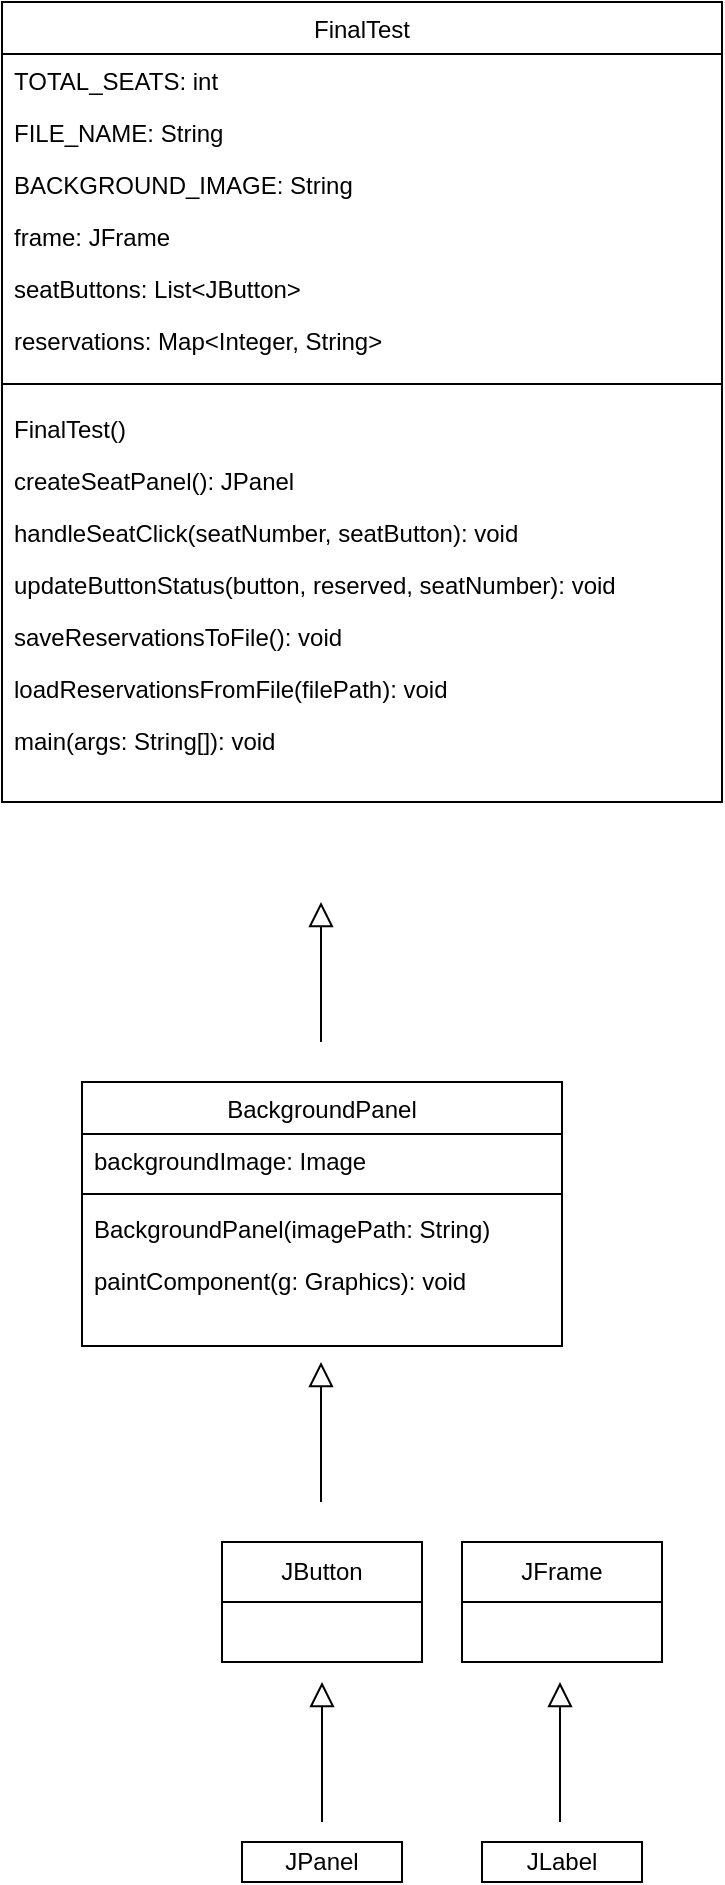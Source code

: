 <mxfile version="25.0.3">
  <diagram id="C5RBs43oDa-KdzZeNtuy" name="Page-1">
    <mxGraphModel dx="901" dy="594" grid="1" gridSize="10" guides="0" tooltips="1" connect="1" arrows="0" fold="1" page="1" pageScale="1" pageWidth="827" pageHeight="1169" math="0" shadow="0">
      <root>
        <mxCell id="WIyWlLk6GJQsqaUBKTNV-0" />
        <mxCell id="WIyWlLk6GJQsqaUBKTNV-1" parent="WIyWlLk6GJQsqaUBKTNV-0" />
        <mxCell id="zkfFHV4jXpPFQw0GAbJ--12" value="" style="endArrow=block;endSize=10;endFill=0;shadow=0;strokeWidth=1;rounded=0;curved=0;edgeStyle=elbowEdgeStyle;elbow=vertical;" parent="WIyWlLk6GJQsqaUBKTNV-1" edge="1">
          <mxGeometry width="160" relative="1" as="geometry">
            <mxPoint x="319.5" y="790" as="sourcePoint" />
            <mxPoint x="319.5" y="720" as="targetPoint" />
          </mxGeometry>
        </mxCell>
        <mxCell id="zkfFHV4jXpPFQw0GAbJ--16" value="" style="endArrow=block;endSize=10;endFill=0;shadow=0;strokeWidth=1;rounded=0;curved=0;edgeStyle=elbowEdgeStyle;elbow=vertical;" parent="WIyWlLk6GJQsqaUBKTNV-1" edge="1">
          <mxGeometry width="160" relative="1" as="geometry">
            <mxPoint x="439" y="950" as="sourcePoint" />
            <mxPoint x="439" y="880" as="targetPoint" />
          </mxGeometry>
        </mxCell>
        <mxCell id="zkfFHV4jXpPFQw0GAbJ--17" value="BackgroundPanel              " style="swimlane;fontStyle=0;align=center;verticalAlign=top;childLayout=stackLayout;horizontal=1;startSize=26;horizontalStack=0;resizeParent=1;resizeLast=0;collapsible=1;marginBottom=0;rounded=0;shadow=0;strokeWidth=1;" parent="WIyWlLk6GJQsqaUBKTNV-1" vertex="1">
          <mxGeometry x="200" y="580" width="240" height="132" as="geometry">
            <mxRectangle x="550" y="140" width="160" height="26" as="alternateBounds" />
          </mxGeometry>
        </mxCell>
        <mxCell id="zkfFHV4jXpPFQw0GAbJ--18" value="backgroundImage: Image   " style="text;align=left;verticalAlign=top;spacingLeft=4;spacingRight=4;overflow=hidden;rotatable=0;points=[[0,0.5],[1,0.5]];portConstraint=eastwest;" parent="zkfFHV4jXpPFQw0GAbJ--17" vertex="1">
          <mxGeometry y="26" width="240" height="26" as="geometry" />
        </mxCell>
        <mxCell id="zkfFHV4jXpPFQw0GAbJ--23" value="" style="line;html=1;strokeWidth=1;align=left;verticalAlign=middle;spacingTop=-1;spacingLeft=3;spacingRight=3;rotatable=0;labelPosition=right;points=[];portConstraint=eastwest;" parent="zkfFHV4jXpPFQw0GAbJ--17" vertex="1">
          <mxGeometry y="52" width="240" height="8" as="geometry" />
        </mxCell>
        <mxCell id="zkfFHV4jXpPFQw0GAbJ--24" value="BackgroundPanel(imagePath: String)" style="text;align=left;verticalAlign=top;spacingLeft=4;spacingRight=4;overflow=hidden;rotatable=0;points=[[0,0.5],[1,0.5]];portConstraint=eastwest;" parent="zkfFHV4jXpPFQw0GAbJ--17" vertex="1">
          <mxGeometry y="60" width="240" height="26" as="geometry" />
        </mxCell>
        <mxCell id="zkfFHV4jXpPFQw0GAbJ--25" value="paintComponent(g: Graphics): void" style="text;align=left;verticalAlign=top;spacingLeft=4;spacingRight=4;overflow=hidden;rotatable=0;points=[[0,0.5],[1,0.5]];portConstraint=eastwest;" parent="zkfFHV4jXpPFQw0GAbJ--17" vertex="1">
          <mxGeometry y="86" width="240" height="26" as="geometry" />
        </mxCell>
        <mxCell id="EAgD5bMq7rMcZ5N8yh4W-1" value="JPanel" style="rounded=0;whiteSpace=wrap;html=1;" vertex="1" parent="WIyWlLk6GJQsqaUBKTNV-1">
          <mxGeometry x="280" y="960" width="80" height="20" as="geometry" />
        </mxCell>
        <mxCell id="EAgD5bMq7rMcZ5N8yh4W-2" value="JLabel      " style="rounded=0;whiteSpace=wrap;html=1;" vertex="1" parent="WIyWlLk6GJQsqaUBKTNV-1">
          <mxGeometry x="400" y="960" width="80" height="20" as="geometry" />
        </mxCell>
        <mxCell id="EAgD5bMq7rMcZ5N8yh4W-3" value="JButton            " style="swimlane;fontStyle=0;childLayout=stackLayout;horizontal=1;startSize=30;horizontalStack=0;resizeParent=1;resizeParentMax=0;resizeLast=0;collapsible=1;marginBottom=0;whiteSpace=wrap;html=1;" vertex="1" parent="WIyWlLk6GJQsqaUBKTNV-1">
          <mxGeometry x="270" y="810" width="100" height="60" as="geometry" />
        </mxCell>
        <mxCell id="EAgD5bMq7rMcZ5N8yh4W-8" value="JFrame      " style="swimlane;fontStyle=0;childLayout=stackLayout;horizontal=1;startSize=30;horizontalStack=0;resizeParent=1;resizeParentMax=0;resizeLast=0;collapsible=1;marginBottom=0;whiteSpace=wrap;html=1;" vertex="1" parent="WIyWlLk6GJQsqaUBKTNV-1">
          <mxGeometry x="390" y="810" width="100" height="60" as="geometry" />
        </mxCell>
        <mxCell id="EAgD5bMq7rMcZ5N8yh4W-12" value="" style="endArrow=block;endSize=10;endFill=0;shadow=0;strokeWidth=1;rounded=0;curved=0;edgeStyle=elbowEdgeStyle;elbow=vertical;" edge="1" parent="WIyWlLk6GJQsqaUBKTNV-1">
          <mxGeometry width="160" relative="1" as="geometry">
            <mxPoint x="320" y="950" as="sourcePoint" />
            <mxPoint x="320" y="880" as="targetPoint" />
          </mxGeometry>
        </mxCell>
        <mxCell id="EAgD5bMq7rMcZ5N8yh4W-13" value="" style="endArrow=block;endSize=10;endFill=0;shadow=0;strokeWidth=1;rounded=0;curved=0;edgeStyle=elbowEdgeStyle;elbow=vertical;" edge="1" parent="WIyWlLk6GJQsqaUBKTNV-1">
          <mxGeometry width="160" relative="1" as="geometry">
            <mxPoint x="319.5" y="560" as="sourcePoint" />
            <mxPoint x="319.5" y="490" as="targetPoint" />
          </mxGeometry>
        </mxCell>
        <mxCell id="EAgD5bMq7rMcZ5N8yh4W-14" value="FinalTest                             " style="swimlane;fontStyle=0;align=center;verticalAlign=top;childLayout=stackLayout;horizontal=1;startSize=26;horizontalStack=0;resizeParent=1;resizeLast=0;collapsible=1;marginBottom=0;rounded=0;shadow=0;strokeWidth=1;" vertex="1" parent="WIyWlLk6GJQsqaUBKTNV-1">
          <mxGeometry x="160" y="40" width="360" height="400" as="geometry">
            <mxRectangle x="550" y="140" width="160" height="26" as="alternateBounds" />
          </mxGeometry>
        </mxCell>
        <mxCell id="EAgD5bMq7rMcZ5N8yh4W-15" value="TOTAL_SEATS: int     &#xa;" style="text;align=left;verticalAlign=top;spacingLeft=4;spacingRight=4;overflow=hidden;rotatable=0;points=[[0,0.5],[1,0.5]];portConstraint=eastwest;" vertex="1" parent="EAgD5bMq7rMcZ5N8yh4W-14">
          <mxGeometry y="26" width="360" height="26" as="geometry" />
        </mxCell>
        <mxCell id="EAgD5bMq7rMcZ5N8yh4W-19" value="FILE_NAME: String" style="text;align=left;verticalAlign=top;spacingLeft=4;spacingRight=4;overflow=hidden;rotatable=0;points=[[0,0.5],[1,0.5]];portConstraint=eastwest;" vertex="1" parent="EAgD5bMq7rMcZ5N8yh4W-14">
          <mxGeometry y="52" width="360" height="26" as="geometry" />
        </mxCell>
        <mxCell id="EAgD5bMq7rMcZ5N8yh4W-21" value="BACKGROUND_IMAGE: String" style="text;align=left;verticalAlign=top;spacingLeft=4;spacingRight=4;overflow=hidden;rotatable=0;points=[[0,0.5],[1,0.5]];portConstraint=eastwest;" vertex="1" parent="EAgD5bMq7rMcZ5N8yh4W-14">
          <mxGeometry y="78" width="360" height="26" as="geometry" />
        </mxCell>
        <mxCell id="EAgD5bMq7rMcZ5N8yh4W-22" value="frame: JFrame" style="text;align=left;verticalAlign=top;spacingLeft=4;spacingRight=4;overflow=hidden;rotatable=0;points=[[0,0.5],[1,0.5]];portConstraint=eastwest;" vertex="1" parent="EAgD5bMq7rMcZ5N8yh4W-14">
          <mxGeometry y="104" width="360" height="26" as="geometry" />
        </mxCell>
        <mxCell id="EAgD5bMq7rMcZ5N8yh4W-23" value="seatButtons: List&lt;JButton&gt;" style="text;align=left;verticalAlign=top;spacingLeft=4;spacingRight=4;overflow=hidden;rotatable=0;points=[[0,0.5],[1,0.5]];portConstraint=eastwest;" vertex="1" parent="EAgD5bMq7rMcZ5N8yh4W-14">
          <mxGeometry y="130" width="360" height="26" as="geometry" />
        </mxCell>
        <mxCell id="EAgD5bMq7rMcZ5N8yh4W-24" value="reservations: Map&lt;Integer, String&gt;" style="text;align=left;verticalAlign=top;spacingLeft=4;spacingRight=4;overflow=hidden;rotatable=0;points=[[0,0.5],[1,0.5]];portConstraint=eastwest;" vertex="1" parent="EAgD5bMq7rMcZ5N8yh4W-14">
          <mxGeometry y="156" width="360" height="26" as="geometry" />
        </mxCell>
        <mxCell id="EAgD5bMq7rMcZ5N8yh4W-16" value="" style="line;html=1;strokeWidth=1;align=left;verticalAlign=middle;spacingTop=-1;spacingLeft=3;spacingRight=3;rotatable=0;labelPosition=right;points=[];portConstraint=eastwest;" vertex="1" parent="EAgD5bMq7rMcZ5N8yh4W-14">
          <mxGeometry y="182" width="360" height="18" as="geometry" />
        </mxCell>
        <mxCell id="EAgD5bMq7rMcZ5N8yh4W-17" value="FinalTest()" style="text;align=left;verticalAlign=top;spacingLeft=4;spacingRight=4;overflow=hidden;rotatable=0;points=[[0,0.5],[1,0.5]];portConstraint=eastwest;" vertex="1" parent="EAgD5bMq7rMcZ5N8yh4W-14">
          <mxGeometry y="200" width="360" height="26" as="geometry" />
        </mxCell>
        <mxCell id="EAgD5bMq7rMcZ5N8yh4W-18" value="createSeatPanel(): JPanel " style="text;align=left;verticalAlign=top;spacingLeft=4;spacingRight=4;overflow=hidden;rotatable=0;points=[[0,0.5],[1,0.5]];portConstraint=eastwest;" vertex="1" parent="EAgD5bMq7rMcZ5N8yh4W-14">
          <mxGeometry y="226" width="360" height="26" as="geometry" />
        </mxCell>
        <mxCell id="EAgD5bMq7rMcZ5N8yh4W-29" value="handleSeatClick(seatNumber, seatButton): void" style="text;align=left;verticalAlign=top;spacingLeft=4;spacingRight=4;overflow=hidden;rotatable=0;points=[[0,0.5],[1,0.5]];portConstraint=eastwest;" vertex="1" parent="EAgD5bMq7rMcZ5N8yh4W-14">
          <mxGeometry y="252" width="360" height="26" as="geometry" />
        </mxCell>
        <mxCell id="EAgD5bMq7rMcZ5N8yh4W-28" value="updateButtonStatus(button, reserved, seatNumber): void" style="text;align=left;verticalAlign=top;spacingLeft=4;spacingRight=4;overflow=hidden;rotatable=0;points=[[0,0.5],[1,0.5]];portConstraint=eastwest;" vertex="1" parent="EAgD5bMq7rMcZ5N8yh4W-14">
          <mxGeometry y="278" width="360" height="26" as="geometry" />
        </mxCell>
        <mxCell id="EAgD5bMq7rMcZ5N8yh4W-27" value="saveReservationsToFile(): void" style="text;align=left;verticalAlign=top;spacingLeft=4;spacingRight=4;overflow=hidden;rotatable=0;points=[[0,0.5],[1,0.5]];portConstraint=eastwest;" vertex="1" parent="EAgD5bMq7rMcZ5N8yh4W-14">
          <mxGeometry y="304" width="360" height="26" as="geometry" />
        </mxCell>
        <mxCell id="EAgD5bMq7rMcZ5N8yh4W-26" value="loadReservationsFromFile(filePath): void" style="text;align=left;verticalAlign=top;spacingLeft=4;spacingRight=4;overflow=hidden;rotatable=0;points=[[0,0.5],[1,0.5]];portConstraint=eastwest;" vertex="1" parent="EAgD5bMq7rMcZ5N8yh4W-14">
          <mxGeometry y="330" width="360" height="26" as="geometry" />
        </mxCell>
        <mxCell id="EAgD5bMq7rMcZ5N8yh4W-25" value="main(args: String[]): void" style="text;align=left;verticalAlign=top;spacingLeft=4;spacingRight=4;overflow=hidden;rotatable=0;points=[[0,0.5],[1,0.5]];portConstraint=eastwest;" vertex="1" parent="EAgD5bMq7rMcZ5N8yh4W-14">
          <mxGeometry y="356" width="360" height="26" as="geometry" />
        </mxCell>
      </root>
    </mxGraphModel>
  </diagram>
</mxfile>
